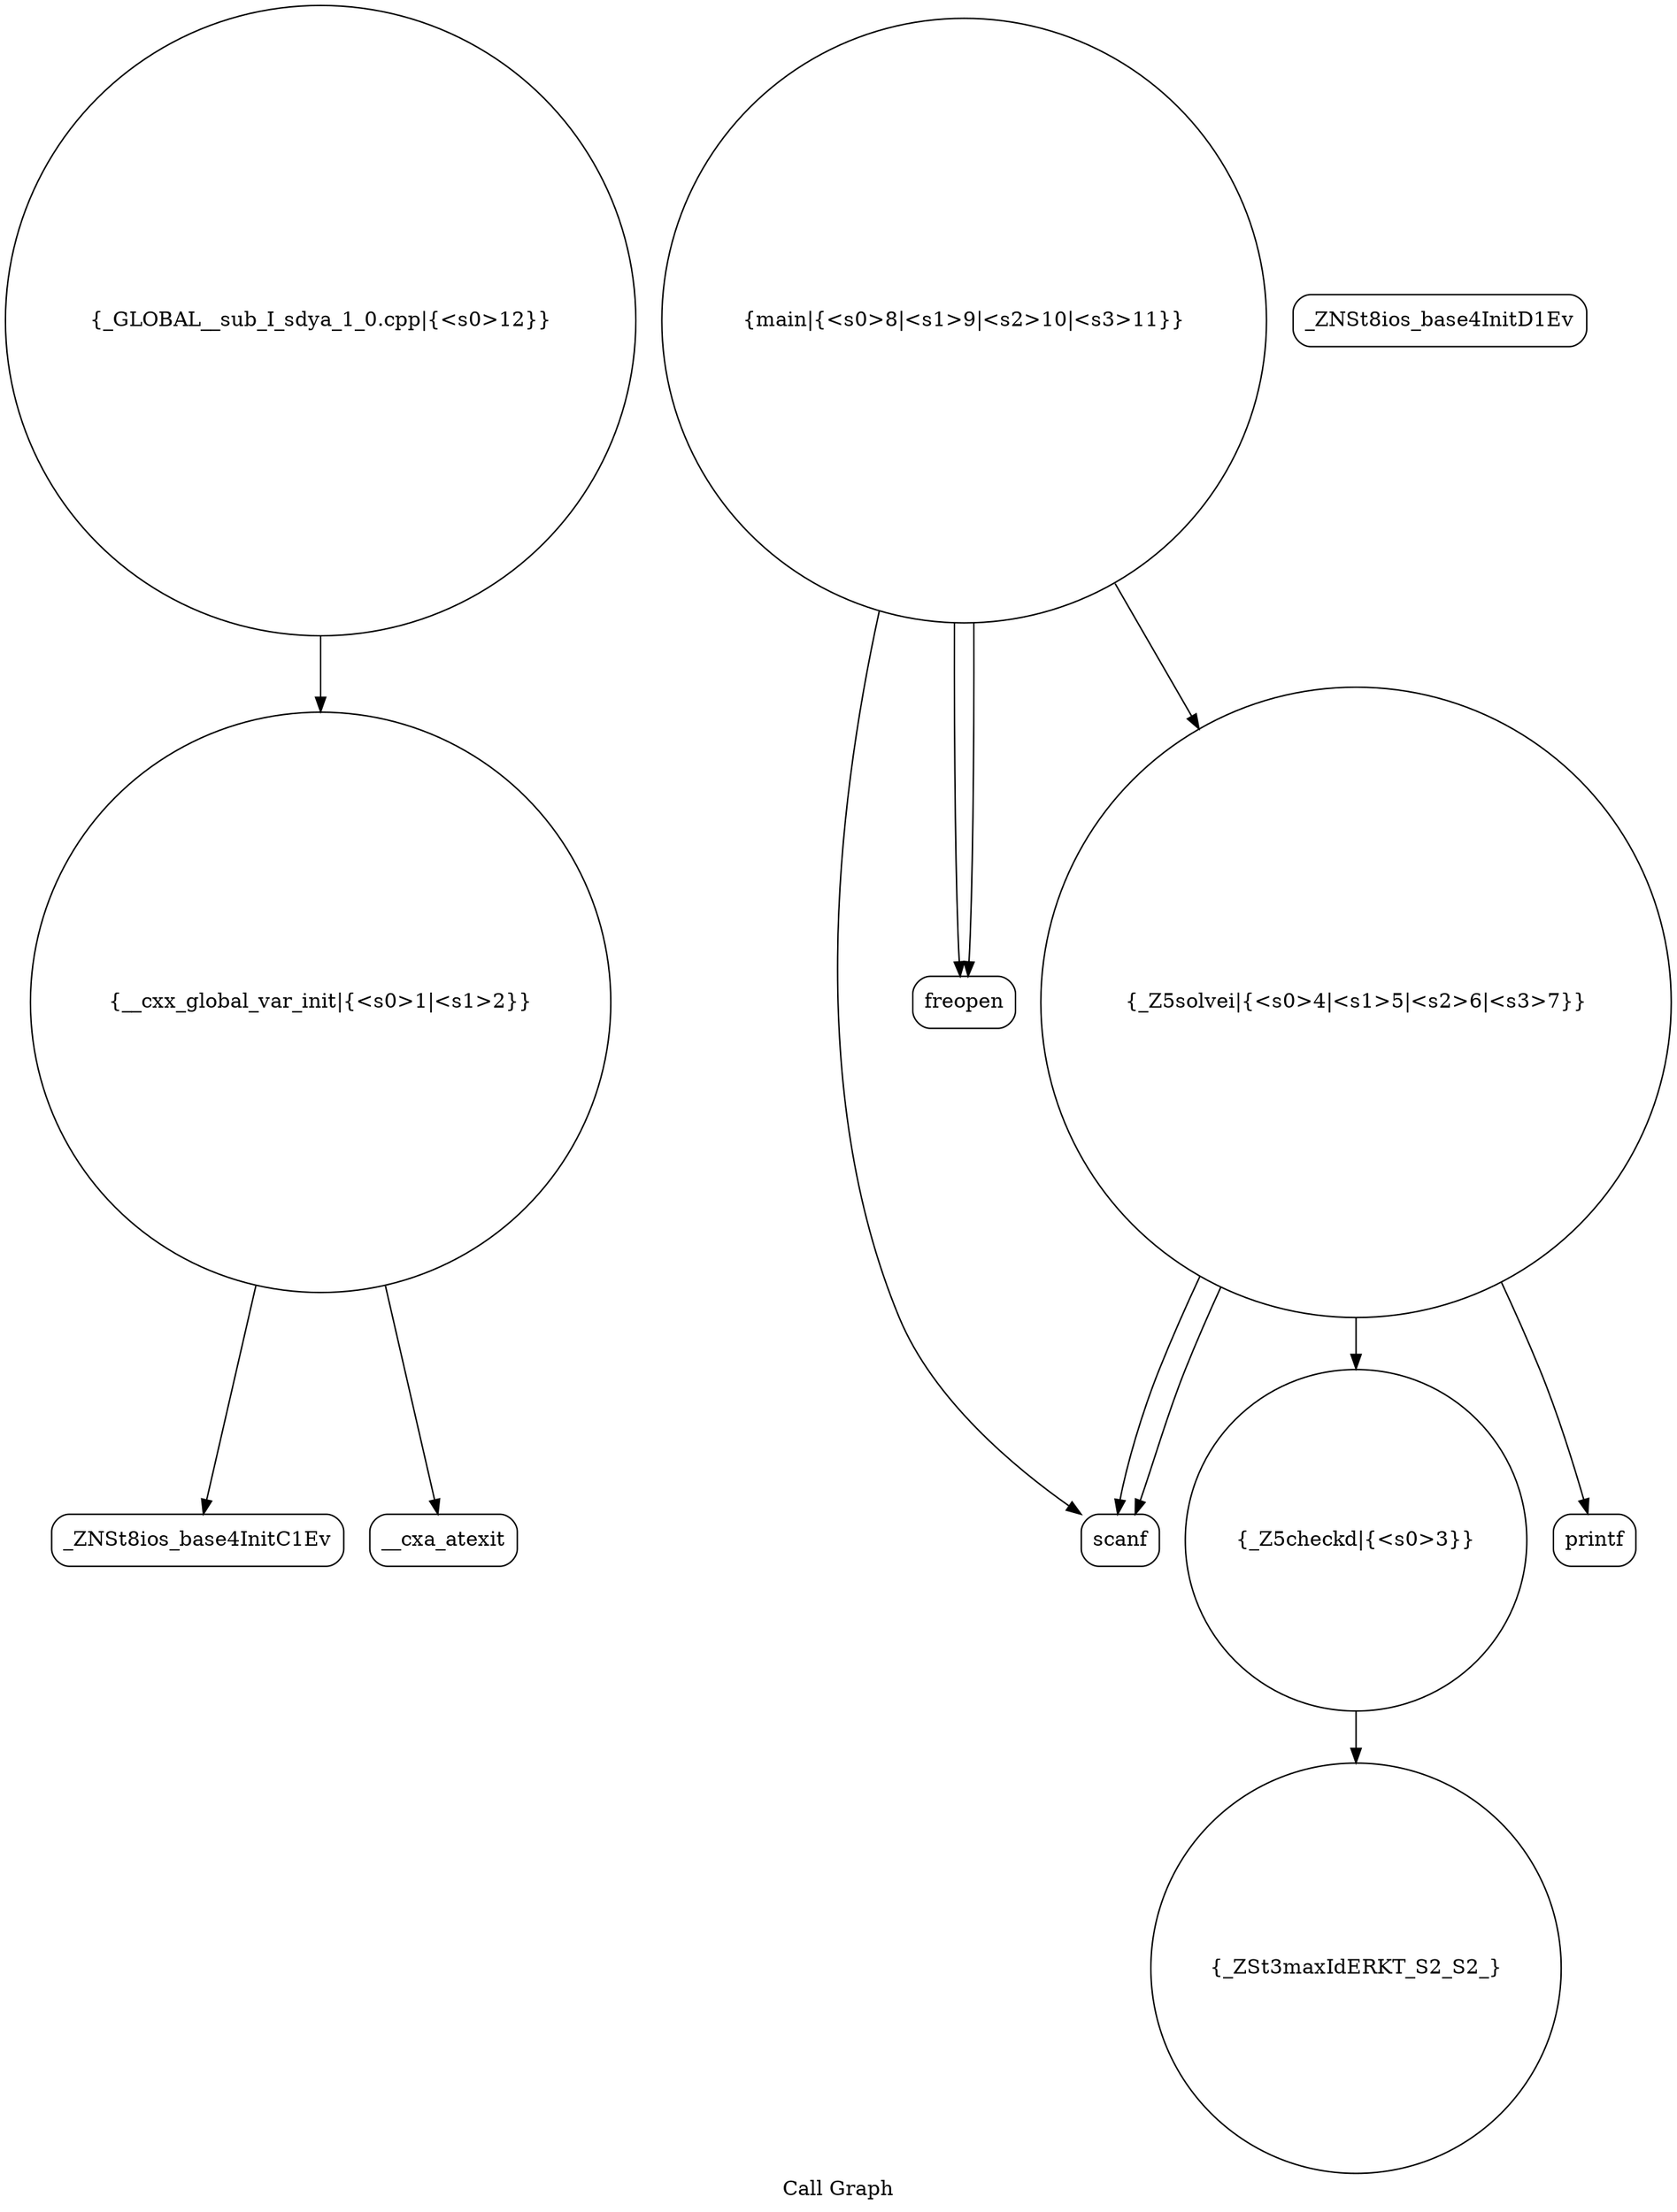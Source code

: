 digraph "Call Graph" {
	label="Call Graph";

	Node0x558b1a70a840 [shape=record,shape=circle,label="{__cxx_global_var_init|{<s0>1|<s1>2}}"];
	Node0x558b1a70a840:s0 -> Node0x558b1a70acd0[color=black];
	Node0x558b1a70a840:s1 -> Node0x558b1a70add0[color=black];
	Node0x558b1a70afd0 [shape=record,shape=Mrecord,label="{scanf}"];
	Node0x558b1a70ad50 [shape=record,shape=Mrecord,label="{_ZNSt8ios_base4InitD1Ev}"];
	Node0x558b1a70b0d0 [shape=record,shape=circle,label="{main|{<s0>8|<s1>9|<s2>10|<s3>11}}"];
	Node0x558b1a70b0d0:s0 -> Node0x558b1a70b150[color=black];
	Node0x558b1a70b0d0:s1 -> Node0x558b1a70b150[color=black];
	Node0x558b1a70b0d0:s2 -> Node0x558b1a70afd0[color=black];
	Node0x558b1a70b0d0:s3 -> Node0x558b1a70af50[color=black];
	Node0x558b1a70ae50 [shape=record,shape=circle,label="{_Z5checkd|{<s0>3}}"];
	Node0x558b1a70ae50:s0 -> Node0x558b1a70aed0[color=black];
	Node0x558b1a70b1d0 [shape=record,shape=circle,label="{_GLOBAL__sub_I_sdya_1_0.cpp|{<s0>12}}"];
	Node0x558b1a70b1d0:s0 -> Node0x558b1a70a840[color=black];
	Node0x558b1a70af50 [shape=record,shape=circle,label="{_Z5solvei|{<s0>4|<s1>5|<s2>6|<s3>7}}"];
	Node0x558b1a70af50:s0 -> Node0x558b1a70afd0[color=black];
	Node0x558b1a70af50:s1 -> Node0x558b1a70afd0[color=black];
	Node0x558b1a70af50:s2 -> Node0x558b1a70ae50[color=black];
	Node0x558b1a70af50:s3 -> Node0x558b1a70b050[color=black];
	Node0x558b1a70acd0 [shape=record,shape=Mrecord,label="{_ZNSt8ios_base4InitC1Ev}"];
	Node0x558b1a70b050 [shape=record,shape=Mrecord,label="{printf}"];
	Node0x558b1a70add0 [shape=record,shape=Mrecord,label="{__cxa_atexit}"];
	Node0x558b1a70b150 [shape=record,shape=Mrecord,label="{freopen}"];
	Node0x558b1a70aed0 [shape=record,shape=circle,label="{_ZSt3maxIdERKT_S2_S2_}"];
}
